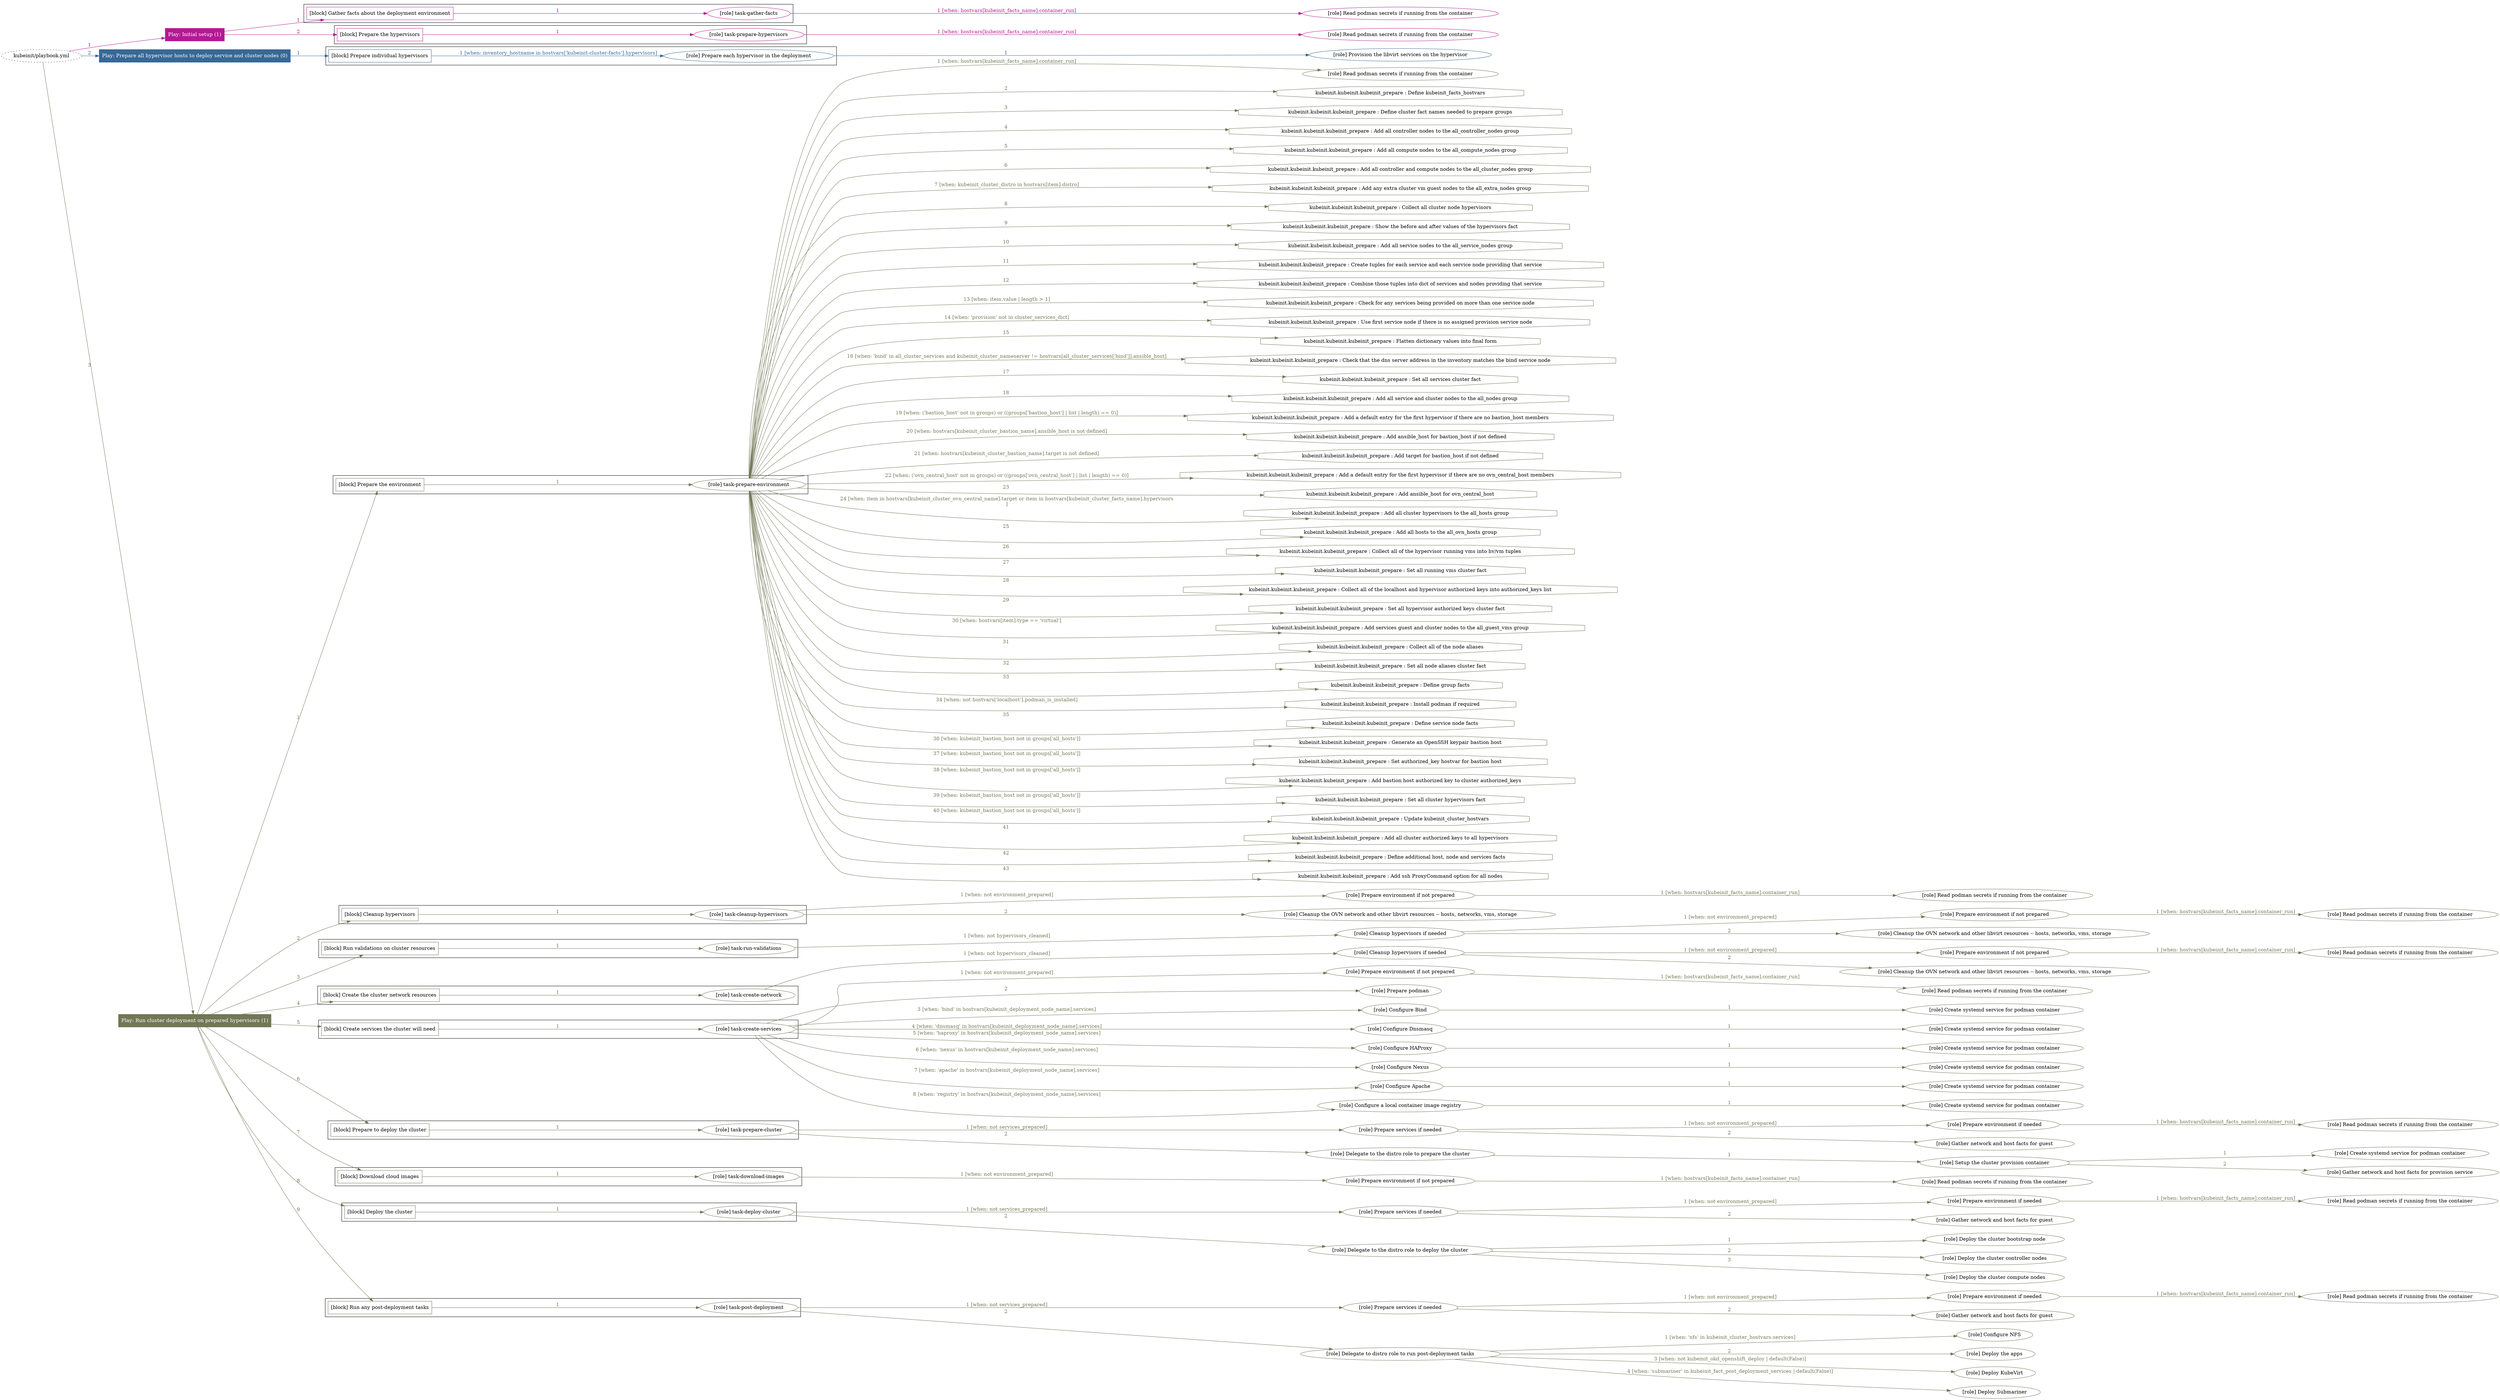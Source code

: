 digraph {
	graph [concentrate=true ordering=in rankdir=LR ratio=fill]
	edge [esep=5 sep=10]
	"kubeinit/playbook.yml" [id=root_node style=dotted]
	play_104de8f2 [label="Play: Initial setup (1)" color="#b31994" fontcolor="#ffffff" id=play_104de8f2 shape=box style=filled tooltip=localhost]
	"kubeinit/playbook.yml" -> play_104de8f2 [label="1 " color="#b31994" fontcolor="#b31994" id=edge_deb4fd37 labeltooltip="1 " tooltip="1 "]
	subgraph "Read podman secrets if running from the container" {
		role_4f288526 [label="[role] Read podman secrets if running from the container" color="#b31994" id=role_4f288526 tooltip="Read podman secrets if running from the container"]
	}
	subgraph "task-gather-facts" {
		role_99c3e520 [label="[role] task-gather-facts" color="#b31994" id=role_99c3e520 tooltip="task-gather-facts"]
		role_99c3e520 -> role_4f288526 [label="1 [when: hostvars[kubeinit_facts_name].container_run]" color="#b31994" fontcolor="#b31994" id=edge_c8f82cf1 labeltooltip="1 [when: hostvars[kubeinit_facts_name].container_run]" tooltip="1 [when: hostvars[kubeinit_facts_name].container_run]"]
	}
	subgraph "Read podman secrets if running from the container" {
		role_35153c03 [label="[role] Read podman secrets if running from the container" color="#b31994" id=role_35153c03 tooltip="Read podman secrets if running from the container"]
	}
	subgraph "task-prepare-hypervisors" {
		role_33b0eb1d [label="[role] task-prepare-hypervisors" color="#b31994" id=role_33b0eb1d tooltip="task-prepare-hypervisors"]
		role_33b0eb1d -> role_35153c03 [label="1 [when: hostvars[kubeinit_facts_name].container_run]" color="#b31994" fontcolor="#b31994" id=edge_0dd44ddb labeltooltip="1 [when: hostvars[kubeinit_facts_name].container_run]" tooltip="1 [when: hostvars[kubeinit_facts_name].container_run]"]
	}
	subgraph "Play: Initial setup (1)" {
		play_104de8f2 -> block_77facb07 [label=1 color="#b31994" fontcolor="#b31994" id=edge_7caa59e2 labeltooltip=1 tooltip=1]
		subgraph cluster_block_77facb07 {
			block_77facb07 [label="[block] Gather facts about the deployment environment" color="#b31994" id=block_77facb07 labeltooltip="Gather facts about the deployment environment" shape=box tooltip="Gather facts about the deployment environment"]
			block_77facb07 -> role_99c3e520 [label="1 " color="#b31994" fontcolor="#b31994" id=edge_f35bbbc3 labeltooltip="1 " tooltip="1 "]
		}
		play_104de8f2 -> block_930c14db [label=2 color="#b31994" fontcolor="#b31994" id=edge_ec6824eb labeltooltip=2 tooltip=2]
		subgraph cluster_block_930c14db {
			block_930c14db [label="[block] Prepare the hypervisors" color="#b31994" id=block_930c14db labeltooltip="Prepare the hypervisors" shape=box tooltip="Prepare the hypervisors"]
			block_930c14db -> role_33b0eb1d [label="1 " color="#b31994" fontcolor="#b31994" id=edge_70e9e773 labeltooltip="1 " tooltip="1 "]
		}
	}
	play_011f68af [label="Play: Prepare all hypervisor hosts to deploy service and cluster nodes (0)" color="#376895" fontcolor="#ffffff" id=play_011f68af shape=box style=filled tooltip="Play: Prepare all hypervisor hosts to deploy service and cluster nodes (0)"]
	"kubeinit/playbook.yml" -> play_011f68af [label="2 " color="#376895" fontcolor="#376895" id=edge_3bece4a1 labeltooltip="2 " tooltip="2 "]
	subgraph "Provision the libvirt services on the hypervisor" {
		role_cd967473 [label="[role] Provision the libvirt services on the hypervisor" color="#376895" id=role_cd967473 tooltip="Provision the libvirt services on the hypervisor"]
	}
	subgraph "Prepare each hypervisor in the deployment" {
		role_8b820e73 [label="[role] Prepare each hypervisor in the deployment" color="#376895" id=role_8b820e73 tooltip="Prepare each hypervisor in the deployment"]
		role_8b820e73 -> role_cd967473 [label="1 " color="#376895" fontcolor="#376895" id=edge_344b0859 labeltooltip="1 " tooltip="1 "]
	}
	subgraph "Play: Prepare all hypervisor hosts to deploy service and cluster nodes (0)" {
		play_011f68af -> block_e73297c0 [label=1 color="#376895" fontcolor="#376895" id=edge_d7b44cc5 labeltooltip=1 tooltip=1]
		subgraph cluster_block_e73297c0 {
			block_e73297c0 [label="[block] Prepare individual hypervisors" color="#376895" id=block_e73297c0 labeltooltip="Prepare individual hypervisors" shape=box tooltip="Prepare individual hypervisors"]
			block_e73297c0 -> role_8b820e73 [label="1 [when: inventory_hostname in hostvars['kubeinit-cluster-facts'].hypervisors]" color="#376895" fontcolor="#376895" id=edge_b89f6dd1 labeltooltip="1 [when: inventory_hostname in hostvars['kubeinit-cluster-facts'].hypervisors]" tooltip="1 [when: inventory_hostname in hostvars['kubeinit-cluster-facts'].hypervisors]"]
		}
	}
	play_55a3ea69 [label="Play: Run cluster deployment on prepared hypervisors (1)" color="#727755" fontcolor="#ffffff" id=play_55a3ea69 shape=box style=filled tooltip=localhost]
	"kubeinit/playbook.yml" -> play_55a3ea69 [label="3 " color="#727755" fontcolor="#727755" id=edge_5bc185a7 labeltooltip="3 " tooltip="3 "]
	subgraph "Read podman secrets if running from the container" {
		role_4f1a018a [label="[role] Read podman secrets if running from the container" color="#727755" id=role_4f1a018a tooltip="Read podman secrets if running from the container"]
	}
	subgraph "task-prepare-environment" {
		role_081d06a4 [label="[role] task-prepare-environment" color="#727755" id=role_081d06a4 tooltip="task-prepare-environment"]
		role_081d06a4 -> role_4f1a018a [label="1 [when: hostvars[kubeinit_facts_name].container_run]" color="#727755" fontcolor="#727755" id=edge_ba69834d labeltooltip="1 [when: hostvars[kubeinit_facts_name].container_run]" tooltip="1 [when: hostvars[kubeinit_facts_name].container_run]"]
		task_290cbb21 [label="kubeinit.kubeinit.kubeinit_prepare : Define kubeinit_facts_hostvars" color="#727755" id=task_290cbb21 shape=octagon tooltip="kubeinit.kubeinit.kubeinit_prepare : Define kubeinit_facts_hostvars"]
		role_081d06a4 -> task_290cbb21 [label="2 " color="#727755" fontcolor="#727755" id=edge_a42dea4b labeltooltip="2 " tooltip="2 "]
		task_46cf2df8 [label="kubeinit.kubeinit.kubeinit_prepare : Define cluster fact names needed to prepare groups" color="#727755" id=task_46cf2df8 shape=octagon tooltip="kubeinit.kubeinit.kubeinit_prepare : Define cluster fact names needed to prepare groups"]
		role_081d06a4 -> task_46cf2df8 [label="3 " color="#727755" fontcolor="#727755" id=edge_093a0eee labeltooltip="3 " tooltip="3 "]
		task_5d677431 [label="kubeinit.kubeinit.kubeinit_prepare : Add all controller nodes to the all_controller_nodes group" color="#727755" id=task_5d677431 shape=octagon tooltip="kubeinit.kubeinit.kubeinit_prepare : Add all controller nodes to the all_controller_nodes group"]
		role_081d06a4 -> task_5d677431 [label="4 " color="#727755" fontcolor="#727755" id=edge_7da9b48d labeltooltip="4 " tooltip="4 "]
		task_e7ef73ca [label="kubeinit.kubeinit.kubeinit_prepare : Add all compute nodes to the all_compute_nodes group" color="#727755" id=task_e7ef73ca shape=octagon tooltip="kubeinit.kubeinit.kubeinit_prepare : Add all compute nodes to the all_compute_nodes group"]
		role_081d06a4 -> task_e7ef73ca [label="5 " color="#727755" fontcolor="#727755" id=edge_47ea72ac labeltooltip="5 " tooltip="5 "]
		task_fb51aaff [label="kubeinit.kubeinit.kubeinit_prepare : Add all controller and compute nodes to the all_cluster_nodes group" color="#727755" id=task_fb51aaff shape=octagon tooltip="kubeinit.kubeinit.kubeinit_prepare : Add all controller and compute nodes to the all_cluster_nodes group"]
		role_081d06a4 -> task_fb51aaff [label="6 " color="#727755" fontcolor="#727755" id=edge_be233a78 labeltooltip="6 " tooltip="6 "]
		task_95877c19 [label="kubeinit.kubeinit.kubeinit_prepare : Add any extra cluster vm guest nodes to the all_extra_nodes group" color="#727755" id=task_95877c19 shape=octagon tooltip="kubeinit.kubeinit.kubeinit_prepare : Add any extra cluster vm guest nodes to the all_extra_nodes group"]
		role_081d06a4 -> task_95877c19 [label="7 [when: kubeinit_cluster_distro in hostvars[item].distro]" color="#727755" fontcolor="#727755" id=edge_8ff0d2ff labeltooltip="7 [when: kubeinit_cluster_distro in hostvars[item].distro]" tooltip="7 [when: kubeinit_cluster_distro in hostvars[item].distro]"]
		task_3547644f [label="kubeinit.kubeinit.kubeinit_prepare : Collect all cluster node hypervisors" color="#727755" id=task_3547644f shape=octagon tooltip="kubeinit.kubeinit.kubeinit_prepare : Collect all cluster node hypervisors"]
		role_081d06a4 -> task_3547644f [label="8 " color="#727755" fontcolor="#727755" id=edge_27eaccd4 labeltooltip="8 " tooltip="8 "]
		task_0f2c37ec [label="kubeinit.kubeinit.kubeinit_prepare : Show the before and after values of the hypervisors fact" color="#727755" id=task_0f2c37ec shape=octagon tooltip="kubeinit.kubeinit.kubeinit_prepare : Show the before and after values of the hypervisors fact"]
		role_081d06a4 -> task_0f2c37ec [label="9 " color="#727755" fontcolor="#727755" id=edge_56ee3002 labeltooltip="9 " tooltip="9 "]
		task_d29a80a7 [label="kubeinit.kubeinit.kubeinit_prepare : Add all service nodes to the all_service_nodes group" color="#727755" id=task_d29a80a7 shape=octagon tooltip="kubeinit.kubeinit.kubeinit_prepare : Add all service nodes to the all_service_nodes group"]
		role_081d06a4 -> task_d29a80a7 [label="10 " color="#727755" fontcolor="#727755" id=edge_bc0f9e86 labeltooltip="10 " tooltip="10 "]
		task_3a28a729 [label="kubeinit.kubeinit.kubeinit_prepare : Create tuples for each service and each service node providing that service" color="#727755" id=task_3a28a729 shape=octagon tooltip="kubeinit.kubeinit.kubeinit_prepare : Create tuples for each service and each service node providing that service"]
		role_081d06a4 -> task_3a28a729 [label="11 " color="#727755" fontcolor="#727755" id=edge_b11a78ea labeltooltip="11 " tooltip="11 "]
		task_58bdd8ea [label="kubeinit.kubeinit.kubeinit_prepare : Combine those tuples into dict of services and nodes providing that service" color="#727755" id=task_58bdd8ea shape=octagon tooltip="kubeinit.kubeinit.kubeinit_prepare : Combine those tuples into dict of services and nodes providing that service"]
		role_081d06a4 -> task_58bdd8ea [label="12 " color="#727755" fontcolor="#727755" id=edge_62e01b57 labeltooltip="12 " tooltip="12 "]
		task_216d3e86 [label="kubeinit.kubeinit.kubeinit_prepare : Check for any services being provided on more than one service node" color="#727755" id=task_216d3e86 shape=octagon tooltip="kubeinit.kubeinit.kubeinit_prepare : Check for any services being provided on more than one service node"]
		role_081d06a4 -> task_216d3e86 [label="13 [when: item.value | length > 1]" color="#727755" fontcolor="#727755" id=edge_541cc445 labeltooltip="13 [when: item.value | length > 1]" tooltip="13 [when: item.value | length > 1]"]
		task_68dd09db [label="kubeinit.kubeinit.kubeinit_prepare : Use first service node if there is no assigned provision service node" color="#727755" id=task_68dd09db shape=octagon tooltip="kubeinit.kubeinit.kubeinit_prepare : Use first service node if there is no assigned provision service node"]
		role_081d06a4 -> task_68dd09db [label="14 [when: 'provision' not in cluster_services_dict]" color="#727755" fontcolor="#727755" id=edge_41ca70d1 labeltooltip="14 [when: 'provision' not in cluster_services_dict]" tooltip="14 [when: 'provision' not in cluster_services_dict]"]
		task_f6b322c1 [label="kubeinit.kubeinit.kubeinit_prepare : Flatten dictionary values into final form" color="#727755" id=task_f6b322c1 shape=octagon tooltip="kubeinit.kubeinit.kubeinit_prepare : Flatten dictionary values into final form"]
		role_081d06a4 -> task_f6b322c1 [label="15 " color="#727755" fontcolor="#727755" id=edge_f2c5d2a8 labeltooltip="15 " tooltip="15 "]
		task_6d4b14eb [label="kubeinit.kubeinit.kubeinit_prepare : Check that the dns server address in the inventory matches the bind service node" color="#727755" id=task_6d4b14eb shape=octagon tooltip="kubeinit.kubeinit.kubeinit_prepare : Check that the dns server address in the inventory matches the bind service node"]
		role_081d06a4 -> task_6d4b14eb [label="16 [when: 'bind' in all_cluster_services and kubeinit_cluster_nameserver != hostvars[all_cluster_services['bind']].ansible_host]" color="#727755" fontcolor="#727755" id=edge_eab4e13b labeltooltip="16 [when: 'bind' in all_cluster_services and kubeinit_cluster_nameserver != hostvars[all_cluster_services['bind']].ansible_host]" tooltip="16 [when: 'bind' in all_cluster_services and kubeinit_cluster_nameserver != hostvars[all_cluster_services['bind']].ansible_host]"]
		task_1d55f58f [label="kubeinit.kubeinit.kubeinit_prepare : Set all services cluster fact" color="#727755" id=task_1d55f58f shape=octagon tooltip="kubeinit.kubeinit.kubeinit_prepare : Set all services cluster fact"]
		role_081d06a4 -> task_1d55f58f [label="17 " color="#727755" fontcolor="#727755" id=edge_e2394746 labeltooltip="17 " tooltip="17 "]
		task_2e39cef7 [label="kubeinit.kubeinit.kubeinit_prepare : Add all service and cluster nodes to the all_nodes group" color="#727755" id=task_2e39cef7 shape=octagon tooltip="kubeinit.kubeinit.kubeinit_prepare : Add all service and cluster nodes to the all_nodes group"]
		role_081d06a4 -> task_2e39cef7 [label="18 " color="#727755" fontcolor="#727755" id=edge_3397ffc6 labeltooltip="18 " tooltip="18 "]
		task_d8af7a65 [label="kubeinit.kubeinit.kubeinit_prepare : Add a default entry for the first hypervisor if there are no bastion_host members" color="#727755" id=task_d8af7a65 shape=octagon tooltip="kubeinit.kubeinit.kubeinit_prepare : Add a default entry for the first hypervisor if there are no bastion_host members"]
		role_081d06a4 -> task_d8af7a65 [label="19 [when: ('bastion_host' not in groups) or ((groups['bastion_host'] | list | length) == 0)]" color="#727755" fontcolor="#727755" id=edge_fa492a5d labeltooltip="19 [when: ('bastion_host' not in groups) or ((groups['bastion_host'] | list | length) == 0)]" tooltip="19 [when: ('bastion_host' not in groups) or ((groups['bastion_host'] | list | length) == 0)]"]
		task_84727f22 [label="kubeinit.kubeinit.kubeinit_prepare : Add ansible_host for bastion_host if not defined" color="#727755" id=task_84727f22 shape=octagon tooltip="kubeinit.kubeinit.kubeinit_prepare : Add ansible_host for bastion_host if not defined"]
		role_081d06a4 -> task_84727f22 [label="20 [when: hostvars[kubeinit_cluster_bastion_name].ansible_host is not defined]" color="#727755" fontcolor="#727755" id=edge_9d32cc2c labeltooltip="20 [when: hostvars[kubeinit_cluster_bastion_name].ansible_host is not defined]" tooltip="20 [when: hostvars[kubeinit_cluster_bastion_name].ansible_host is not defined]"]
		task_9fa27e80 [label="kubeinit.kubeinit.kubeinit_prepare : Add target for bastion_host if not defined" color="#727755" id=task_9fa27e80 shape=octagon tooltip="kubeinit.kubeinit.kubeinit_prepare : Add target for bastion_host if not defined"]
		role_081d06a4 -> task_9fa27e80 [label="21 [when: hostvars[kubeinit_cluster_bastion_name].target is not defined]" color="#727755" fontcolor="#727755" id=edge_ff627649 labeltooltip="21 [when: hostvars[kubeinit_cluster_bastion_name].target is not defined]" tooltip="21 [when: hostvars[kubeinit_cluster_bastion_name].target is not defined]"]
		task_15fd53c4 [label="kubeinit.kubeinit.kubeinit_prepare : Add a default entry for the first hypervisor if there are no ovn_central_host members" color="#727755" id=task_15fd53c4 shape=octagon tooltip="kubeinit.kubeinit.kubeinit_prepare : Add a default entry for the first hypervisor if there are no ovn_central_host members"]
		role_081d06a4 -> task_15fd53c4 [label="22 [when: ('ovn_central_host' not in groups) or ((groups['ovn_central_host'] | list | length) == 0)]" color="#727755" fontcolor="#727755" id=edge_cbed86dd labeltooltip="22 [when: ('ovn_central_host' not in groups) or ((groups['ovn_central_host'] | list | length) == 0)]" tooltip="22 [when: ('ovn_central_host' not in groups) or ((groups['ovn_central_host'] | list | length) == 0)]"]
		task_87a8fa3f [label="kubeinit.kubeinit.kubeinit_prepare : Add ansible_host for ovn_central_host" color="#727755" id=task_87a8fa3f shape=octagon tooltip="kubeinit.kubeinit.kubeinit_prepare : Add ansible_host for ovn_central_host"]
		role_081d06a4 -> task_87a8fa3f [label="23 " color="#727755" fontcolor="#727755" id=edge_91f40754 labeltooltip="23 " tooltip="23 "]
		task_0460d720 [label="kubeinit.kubeinit.kubeinit_prepare : Add all cluster hypervisors to the all_hosts group" color="#727755" id=task_0460d720 shape=octagon tooltip="kubeinit.kubeinit.kubeinit_prepare : Add all cluster hypervisors to the all_hosts group"]
		role_081d06a4 -> task_0460d720 [label="24 [when: item in hostvars[kubeinit_cluster_ovn_central_name].target or item in hostvars[kubeinit_cluster_facts_name].hypervisors
]" color="#727755" fontcolor="#727755" id=edge_280d4828 labeltooltip="24 [when: item in hostvars[kubeinit_cluster_ovn_central_name].target or item in hostvars[kubeinit_cluster_facts_name].hypervisors
]" tooltip="24 [when: item in hostvars[kubeinit_cluster_ovn_central_name].target or item in hostvars[kubeinit_cluster_facts_name].hypervisors
]"]
		task_52bc6e3f [label="kubeinit.kubeinit.kubeinit_prepare : Add all hosts to the all_ovn_hosts group" color="#727755" id=task_52bc6e3f shape=octagon tooltip="kubeinit.kubeinit.kubeinit_prepare : Add all hosts to the all_ovn_hosts group"]
		role_081d06a4 -> task_52bc6e3f [label="25 " color="#727755" fontcolor="#727755" id=edge_407e999d labeltooltip="25 " tooltip="25 "]
		task_4b034029 [label="kubeinit.kubeinit.kubeinit_prepare : Collect all of the hypervisor running vms into hv/vm tuples" color="#727755" id=task_4b034029 shape=octagon tooltip="kubeinit.kubeinit.kubeinit_prepare : Collect all of the hypervisor running vms into hv/vm tuples"]
		role_081d06a4 -> task_4b034029 [label="26 " color="#727755" fontcolor="#727755" id=edge_26f648e4 labeltooltip="26 " tooltip="26 "]
		task_e857b57c [label="kubeinit.kubeinit.kubeinit_prepare : Set all running vms cluster fact" color="#727755" id=task_e857b57c shape=octagon tooltip="kubeinit.kubeinit.kubeinit_prepare : Set all running vms cluster fact"]
		role_081d06a4 -> task_e857b57c [label="27 " color="#727755" fontcolor="#727755" id=edge_b956b95c labeltooltip="27 " tooltip="27 "]
		task_4214e5d6 [label="kubeinit.kubeinit.kubeinit_prepare : Collect all of the localhost and hypervisor authorized keys into authorized_keys list" color="#727755" id=task_4214e5d6 shape=octagon tooltip="kubeinit.kubeinit.kubeinit_prepare : Collect all of the localhost and hypervisor authorized keys into authorized_keys list"]
		role_081d06a4 -> task_4214e5d6 [label="28 " color="#727755" fontcolor="#727755" id=edge_afb442c6 labeltooltip="28 " tooltip="28 "]
		task_c0f5f894 [label="kubeinit.kubeinit.kubeinit_prepare : Set all hypervisor authorized keys cluster fact" color="#727755" id=task_c0f5f894 shape=octagon tooltip="kubeinit.kubeinit.kubeinit_prepare : Set all hypervisor authorized keys cluster fact"]
		role_081d06a4 -> task_c0f5f894 [label="29 " color="#727755" fontcolor="#727755" id=edge_ce686439 labeltooltip="29 " tooltip="29 "]
		task_ea4b7fe6 [label="kubeinit.kubeinit.kubeinit_prepare : Add services guest and cluster nodes to the all_guest_vms group" color="#727755" id=task_ea4b7fe6 shape=octagon tooltip="kubeinit.kubeinit.kubeinit_prepare : Add services guest and cluster nodes to the all_guest_vms group"]
		role_081d06a4 -> task_ea4b7fe6 [label="30 [when: hostvars[item].type == 'virtual']" color="#727755" fontcolor="#727755" id=edge_dbd74e38 labeltooltip="30 [when: hostvars[item].type == 'virtual']" tooltip="30 [when: hostvars[item].type == 'virtual']"]
		task_b9258283 [label="kubeinit.kubeinit.kubeinit_prepare : Collect all of the node aliases" color="#727755" id=task_b9258283 shape=octagon tooltip="kubeinit.kubeinit.kubeinit_prepare : Collect all of the node aliases"]
		role_081d06a4 -> task_b9258283 [label="31 " color="#727755" fontcolor="#727755" id=edge_605058c4 labeltooltip="31 " tooltip="31 "]
		task_fac65f19 [label="kubeinit.kubeinit.kubeinit_prepare : Set all node aliases cluster fact" color="#727755" id=task_fac65f19 shape=octagon tooltip="kubeinit.kubeinit.kubeinit_prepare : Set all node aliases cluster fact"]
		role_081d06a4 -> task_fac65f19 [label="32 " color="#727755" fontcolor="#727755" id=edge_6891574e labeltooltip="32 " tooltip="32 "]
		task_44fc588c [label="kubeinit.kubeinit.kubeinit_prepare : Define group facts" color="#727755" id=task_44fc588c shape=octagon tooltip="kubeinit.kubeinit.kubeinit_prepare : Define group facts"]
		role_081d06a4 -> task_44fc588c [label="33 " color="#727755" fontcolor="#727755" id=edge_8a683eab labeltooltip="33 " tooltip="33 "]
		task_36f78c35 [label="kubeinit.kubeinit.kubeinit_prepare : Install podman if required" color="#727755" id=task_36f78c35 shape=octagon tooltip="kubeinit.kubeinit.kubeinit_prepare : Install podman if required"]
		role_081d06a4 -> task_36f78c35 [label="34 [when: not hostvars['localhost'].podman_is_installed]" color="#727755" fontcolor="#727755" id=edge_2a74aaf0 labeltooltip="34 [when: not hostvars['localhost'].podman_is_installed]" tooltip="34 [when: not hostvars['localhost'].podman_is_installed]"]
		task_36224574 [label="kubeinit.kubeinit.kubeinit_prepare : Define service node facts" color="#727755" id=task_36224574 shape=octagon tooltip="kubeinit.kubeinit.kubeinit_prepare : Define service node facts"]
		role_081d06a4 -> task_36224574 [label="35 " color="#727755" fontcolor="#727755" id=edge_40229829 labeltooltip="35 " tooltip="35 "]
		task_aec6b412 [label="kubeinit.kubeinit.kubeinit_prepare : Generate an OpenSSH keypair bastion host" color="#727755" id=task_aec6b412 shape=octagon tooltip="kubeinit.kubeinit.kubeinit_prepare : Generate an OpenSSH keypair bastion host"]
		role_081d06a4 -> task_aec6b412 [label="36 [when: kubeinit_bastion_host not in groups['all_hosts']]" color="#727755" fontcolor="#727755" id=edge_31f47b03 labeltooltip="36 [when: kubeinit_bastion_host not in groups['all_hosts']]" tooltip="36 [when: kubeinit_bastion_host not in groups['all_hosts']]"]
		task_6be55f91 [label="kubeinit.kubeinit.kubeinit_prepare : Set authorized_key hostvar for bastion host" color="#727755" id=task_6be55f91 shape=octagon tooltip="kubeinit.kubeinit.kubeinit_prepare : Set authorized_key hostvar for bastion host"]
		role_081d06a4 -> task_6be55f91 [label="37 [when: kubeinit_bastion_host not in groups['all_hosts']]" color="#727755" fontcolor="#727755" id=edge_8c044058 labeltooltip="37 [when: kubeinit_bastion_host not in groups['all_hosts']]" tooltip="37 [when: kubeinit_bastion_host not in groups['all_hosts']]"]
		task_adf848c4 [label="kubeinit.kubeinit.kubeinit_prepare : Add bastion host authorized key to cluster authorized_keys" color="#727755" id=task_adf848c4 shape=octagon tooltip="kubeinit.kubeinit.kubeinit_prepare : Add bastion host authorized key to cluster authorized_keys"]
		role_081d06a4 -> task_adf848c4 [label="38 [when: kubeinit_bastion_host not in groups['all_hosts']]" color="#727755" fontcolor="#727755" id=edge_68dce526 labeltooltip="38 [when: kubeinit_bastion_host not in groups['all_hosts']]" tooltip="38 [when: kubeinit_bastion_host not in groups['all_hosts']]"]
		task_987ee5cc [label="kubeinit.kubeinit.kubeinit_prepare : Set all cluster hypervisors fact" color="#727755" id=task_987ee5cc shape=octagon tooltip="kubeinit.kubeinit.kubeinit_prepare : Set all cluster hypervisors fact"]
		role_081d06a4 -> task_987ee5cc [label="39 [when: kubeinit_bastion_host not in groups['all_hosts']]" color="#727755" fontcolor="#727755" id=edge_15b912cb labeltooltip="39 [when: kubeinit_bastion_host not in groups['all_hosts']]" tooltip="39 [when: kubeinit_bastion_host not in groups['all_hosts']]"]
		task_adfd5f0f [label="kubeinit.kubeinit.kubeinit_prepare : Update kubeinit_cluster_hostvars" color="#727755" id=task_adfd5f0f shape=octagon tooltip="kubeinit.kubeinit.kubeinit_prepare : Update kubeinit_cluster_hostvars"]
		role_081d06a4 -> task_adfd5f0f [label="40 [when: kubeinit_bastion_host not in groups['all_hosts']]" color="#727755" fontcolor="#727755" id=edge_6f8440b2 labeltooltip="40 [when: kubeinit_bastion_host not in groups['all_hosts']]" tooltip="40 [when: kubeinit_bastion_host not in groups['all_hosts']]"]
		task_22a51006 [label="kubeinit.kubeinit.kubeinit_prepare : Add all cluster authorized keys to all hypervisors" color="#727755" id=task_22a51006 shape=octagon tooltip="kubeinit.kubeinit.kubeinit_prepare : Add all cluster authorized keys to all hypervisors"]
		role_081d06a4 -> task_22a51006 [label="41 " color="#727755" fontcolor="#727755" id=edge_c5c77a30 labeltooltip="41 " tooltip="41 "]
		task_238e3d54 [label="kubeinit.kubeinit.kubeinit_prepare : Define additional host, node and services facts" color="#727755" id=task_238e3d54 shape=octagon tooltip="kubeinit.kubeinit.kubeinit_prepare : Define additional host, node and services facts"]
		role_081d06a4 -> task_238e3d54 [label="42 " color="#727755" fontcolor="#727755" id=edge_6c8a4204 labeltooltip="42 " tooltip="42 "]
		task_8a0cbf04 [label="kubeinit.kubeinit.kubeinit_prepare : Add ssh ProxyCommand option for all nodes" color="#727755" id=task_8a0cbf04 shape=octagon tooltip="kubeinit.kubeinit.kubeinit_prepare : Add ssh ProxyCommand option for all nodes"]
		role_081d06a4 -> task_8a0cbf04 [label="43 " color="#727755" fontcolor="#727755" id=edge_9ba8b6f0 labeltooltip="43 " tooltip="43 "]
	}
	subgraph "Read podman secrets if running from the container" {
		role_55f6ad52 [label="[role] Read podman secrets if running from the container" color="#727755" id=role_55f6ad52 tooltip="Read podman secrets if running from the container"]
	}
	subgraph "Prepare environment if not prepared" {
		role_02003a29 [label="[role] Prepare environment if not prepared" color="#727755" id=role_02003a29 tooltip="Prepare environment if not prepared"]
		role_02003a29 -> role_55f6ad52 [label="1 [when: hostvars[kubeinit_facts_name].container_run]" color="#727755" fontcolor="#727755" id=edge_5be7faed labeltooltip="1 [when: hostvars[kubeinit_facts_name].container_run]" tooltip="1 [when: hostvars[kubeinit_facts_name].container_run]"]
	}
	subgraph "Cleanup the OVN network and other libvirt resources -- hosts, networks, vms, storage" {
		role_643be9d6 [label="[role] Cleanup the OVN network and other libvirt resources -- hosts, networks, vms, storage" color="#727755" id=role_643be9d6 tooltip="Cleanup the OVN network and other libvirt resources -- hosts, networks, vms, storage"]
	}
	subgraph "task-cleanup-hypervisors" {
		role_0bf9c51d [label="[role] task-cleanup-hypervisors" color="#727755" id=role_0bf9c51d tooltip="task-cleanup-hypervisors"]
		role_0bf9c51d -> role_02003a29 [label="1 [when: not environment_prepared]" color="#727755" fontcolor="#727755" id=edge_18b519aa labeltooltip="1 [when: not environment_prepared]" tooltip="1 [when: not environment_prepared]"]
		role_0bf9c51d -> role_643be9d6 [label="2 " color="#727755" fontcolor="#727755" id=edge_7ed373c7 labeltooltip="2 " tooltip="2 "]
	}
	subgraph "Read podman secrets if running from the container" {
		role_2c78846b [label="[role] Read podman secrets if running from the container" color="#727755" id=role_2c78846b tooltip="Read podman secrets if running from the container"]
	}
	subgraph "Prepare environment if not prepared" {
		role_e318f675 [label="[role] Prepare environment if not prepared" color="#727755" id=role_e318f675 tooltip="Prepare environment if not prepared"]
		role_e318f675 -> role_2c78846b [label="1 [when: hostvars[kubeinit_facts_name].container_run]" color="#727755" fontcolor="#727755" id=edge_1c74df63 labeltooltip="1 [when: hostvars[kubeinit_facts_name].container_run]" tooltip="1 [when: hostvars[kubeinit_facts_name].container_run]"]
	}
	subgraph "Cleanup the OVN network and other libvirt resources -- hosts, networks, vms, storage" {
		role_8d14328a [label="[role] Cleanup the OVN network and other libvirt resources -- hosts, networks, vms, storage" color="#727755" id=role_8d14328a tooltip="Cleanup the OVN network and other libvirt resources -- hosts, networks, vms, storage"]
	}
	subgraph "Cleanup hypervisors if needed" {
		role_5f2af836 [label="[role] Cleanup hypervisors if needed" color="#727755" id=role_5f2af836 tooltip="Cleanup hypervisors if needed"]
		role_5f2af836 -> role_e318f675 [label="1 [when: not environment_prepared]" color="#727755" fontcolor="#727755" id=edge_b9ab18a0 labeltooltip="1 [when: not environment_prepared]" tooltip="1 [when: not environment_prepared]"]
		role_5f2af836 -> role_8d14328a [label="2 " color="#727755" fontcolor="#727755" id=edge_b274e009 labeltooltip="2 " tooltip="2 "]
	}
	subgraph "task-run-validations" {
		role_c20b2100 [label="[role] task-run-validations" color="#727755" id=role_c20b2100 tooltip="task-run-validations"]
		role_c20b2100 -> role_5f2af836 [label="1 [when: not hypervisors_cleaned]" color="#727755" fontcolor="#727755" id=edge_61163c7d labeltooltip="1 [when: not hypervisors_cleaned]" tooltip="1 [when: not hypervisors_cleaned]"]
	}
	subgraph "Read podman secrets if running from the container" {
		role_a01bde6a [label="[role] Read podman secrets if running from the container" color="#727755" id=role_a01bde6a tooltip="Read podman secrets if running from the container"]
	}
	subgraph "Prepare environment if not prepared" {
		role_ebd2759c [label="[role] Prepare environment if not prepared" color="#727755" id=role_ebd2759c tooltip="Prepare environment if not prepared"]
		role_ebd2759c -> role_a01bde6a [label="1 [when: hostvars[kubeinit_facts_name].container_run]" color="#727755" fontcolor="#727755" id=edge_d930c8f0 labeltooltip="1 [when: hostvars[kubeinit_facts_name].container_run]" tooltip="1 [when: hostvars[kubeinit_facts_name].container_run]"]
	}
	subgraph "Cleanup the OVN network and other libvirt resources -- hosts, networks, vms, storage" {
		role_401c0fd6 [label="[role] Cleanup the OVN network and other libvirt resources -- hosts, networks, vms, storage" color="#727755" id=role_401c0fd6 tooltip="Cleanup the OVN network and other libvirt resources -- hosts, networks, vms, storage"]
	}
	subgraph "Cleanup hypervisors if needed" {
		role_e3493b7e [label="[role] Cleanup hypervisors if needed" color="#727755" id=role_e3493b7e tooltip="Cleanup hypervisors if needed"]
		role_e3493b7e -> role_ebd2759c [label="1 [when: not environment_prepared]" color="#727755" fontcolor="#727755" id=edge_26a81244 labeltooltip="1 [when: not environment_prepared]" tooltip="1 [when: not environment_prepared]"]
		role_e3493b7e -> role_401c0fd6 [label="2 " color="#727755" fontcolor="#727755" id=edge_fda05cbe labeltooltip="2 " tooltip="2 "]
	}
	subgraph "task-create-network" {
		role_912912b5 [label="[role] task-create-network" color="#727755" id=role_912912b5 tooltip="task-create-network"]
		role_912912b5 -> role_e3493b7e [label="1 [when: not hypervisors_cleaned]" color="#727755" fontcolor="#727755" id=edge_170631cf labeltooltip="1 [when: not hypervisors_cleaned]" tooltip="1 [when: not hypervisors_cleaned]"]
	}
	subgraph "Read podman secrets if running from the container" {
		role_59aecbb5 [label="[role] Read podman secrets if running from the container" color="#727755" id=role_59aecbb5 tooltip="Read podman secrets if running from the container"]
	}
	subgraph "Prepare environment if not prepared" {
		role_38c80b97 [label="[role] Prepare environment if not prepared" color="#727755" id=role_38c80b97 tooltip="Prepare environment if not prepared"]
		role_38c80b97 -> role_59aecbb5 [label="1 [when: hostvars[kubeinit_facts_name].container_run]" color="#727755" fontcolor="#727755" id=edge_e6166d45 labeltooltip="1 [when: hostvars[kubeinit_facts_name].container_run]" tooltip="1 [when: hostvars[kubeinit_facts_name].container_run]"]
	}
	subgraph "Prepare podman" {
		role_6712ab25 [label="[role] Prepare podman" color="#727755" id=role_6712ab25 tooltip="Prepare podman"]
	}
	subgraph "Create systemd service for podman container" {
		role_c3692090 [label="[role] Create systemd service for podman container" color="#727755" id=role_c3692090 tooltip="Create systemd service for podman container"]
	}
	subgraph "Configure Bind" {
		role_dfa227eb [label="[role] Configure Bind" color="#727755" id=role_dfa227eb tooltip="Configure Bind"]
		role_dfa227eb -> role_c3692090 [label="1 " color="#727755" fontcolor="#727755" id=edge_b2f18b75 labeltooltip="1 " tooltip="1 "]
	}
	subgraph "Create systemd service for podman container" {
		role_8bc1bb2d [label="[role] Create systemd service for podman container" color="#727755" id=role_8bc1bb2d tooltip="Create systemd service for podman container"]
	}
	subgraph "Configure Dnsmasq" {
		role_d67ddbd5 [label="[role] Configure Dnsmasq" color="#727755" id=role_d67ddbd5 tooltip="Configure Dnsmasq"]
		role_d67ddbd5 -> role_8bc1bb2d [label="1 " color="#727755" fontcolor="#727755" id=edge_a723bf4a labeltooltip="1 " tooltip="1 "]
	}
	subgraph "Create systemd service for podman container" {
		role_815f38f3 [label="[role] Create systemd service for podman container" color="#727755" id=role_815f38f3 tooltip="Create systemd service for podman container"]
	}
	subgraph "Configure HAProxy" {
		role_4d5b6f43 [label="[role] Configure HAProxy" color="#727755" id=role_4d5b6f43 tooltip="Configure HAProxy"]
		role_4d5b6f43 -> role_815f38f3 [label="1 " color="#727755" fontcolor="#727755" id=edge_a880568d labeltooltip="1 " tooltip="1 "]
	}
	subgraph "Create systemd service for podman container" {
		role_4f01a46d [label="[role] Create systemd service for podman container" color="#727755" id=role_4f01a46d tooltip="Create systemd service for podman container"]
	}
	subgraph "Configure Nexus" {
		role_11c34aea [label="[role] Configure Nexus" color="#727755" id=role_11c34aea tooltip="Configure Nexus"]
		role_11c34aea -> role_4f01a46d [label="1 " color="#727755" fontcolor="#727755" id=edge_c2d0d08b labeltooltip="1 " tooltip="1 "]
	}
	subgraph "Create systemd service for podman container" {
		role_1aac27ed [label="[role] Create systemd service for podman container" color="#727755" id=role_1aac27ed tooltip="Create systemd service for podman container"]
	}
	subgraph "Configure Apache" {
		role_ef2fc3f7 [label="[role] Configure Apache" color="#727755" id=role_ef2fc3f7 tooltip="Configure Apache"]
		role_ef2fc3f7 -> role_1aac27ed [label="1 " color="#727755" fontcolor="#727755" id=edge_5d97cf10 labeltooltip="1 " tooltip="1 "]
	}
	subgraph "Create systemd service for podman container" {
		role_ce189135 [label="[role] Create systemd service for podman container" color="#727755" id=role_ce189135 tooltip="Create systemd service for podman container"]
	}
	subgraph "Configure a local container image registry" {
		role_8da9c9ea [label="[role] Configure a local container image registry" color="#727755" id=role_8da9c9ea tooltip="Configure a local container image registry"]
		role_8da9c9ea -> role_ce189135 [label="1 " color="#727755" fontcolor="#727755" id=edge_2171dbd8 labeltooltip="1 " tooltip="1 "]
	}
	subgraph "task-create-services" {
		role_a3d4137e [label="[role] task-create-services" color="#727755" id=role_a3d4137e tooltip="task-create-services"]
		role_a3d4137e -> role_38c80b97 [label="1 [when: not environment_prepared]" color="#727755" fontcolor="#727755" id=edge_e15637e7 labeltooltip="1 [when: not environment_prepared]" tooltip="1 [when: not environment_prepared]"]
		role_a3d4137e -> role_6712ab25 [label="2 " color="#727755" fontcolor="#727755" id=edge_0fbffbfb labeltooltip="2 " tooltip="2 "]
		role_a3d4137e -> role_dfa227eb [label="3 [when: 'bind' in hostvars[kubeinit_deployment_node_name].services]" color="#727755" fontcolor="#727755" id=edge_4fba48c4 labeltooltip="3 [when: 'bind' in hostvars[kubeinit_deployment_node_name].services]" tooltip="3 [when: 'bind' in hostvars[kubeinit_deployment_node_name].services]"]
		role_a3d4137e -> role_d67ddbd5 [label="4 [when: 'dnsmasq' in hostvars[kubeinit_deployment_node_name].services]" color="#727755" fontcolor="#727755" id=edge_a7058cf4 labeltooltip="4 [when: 'dnsmasq' in hostvars[kubeinit_deployment_node_name].services]" tooltip="4 [when: 'dnsmasq' in hostvars[kubeinit_deployment_node_name].services]"]
		role_a3d4137e -> role_4d5b6f43 [label="5 [when: 'haproxy' in hostvars[kubeinit_deployment_node_name].services]" color="#727755" fontcolor="#727755" id=edge_ac0def64 labeltooltip="5 [when: 'haproxy' in hostvars[kubeinit_deployment_node_name].services]" tooltip="5 [when: 'haproxy' in hostvars[kubeinit_deployment_node_name].services]"]
		role_a3d4137e -> role_11c34aea [label="6 [when: 'nexus' in hostvars[kubeinit_deployment_node_name].services]" color="#727755" fontcolor="#727755" id=edge_4692ec64 labeltooltip="6 [when: 'nexus' in hostvars[kubeinit_deployment_node_name].services]" tooltip="6 [when: 'nexus' in hostvars[kubeinit_deployment_node_name].services]"]
		role_a3d4137e -> role_ef2fc3f7 [label="7 [when: 'apache' in hostvars[kubeinit_deployment_node_name].services]" color="#727755" fontcolor="#727755" id=edge_a3126492 labeltooltip="7 [when: 'apache' in hostvars[kubeinit_deployment_node_name].services]" tooltip="7 [when: 'apache' in hostvars[kubeinit_deployment_node_name].services]"]
		role_a3d4137e -> role_8da9c9ea [label="8 [when: 'registry' in hostvars[kubeinit_deployment_node_name].services]" color="#727755" fontcolor="#727755" id=edge_b3f97854 labeltooltip="8 [when: 'registry' in hostvars[kubeinit_deployment_node_name].services]" tooltip="8 [when: 'registry' in hostvars[kubeinit_deployment_node_name].services]"]
	}
	subgraph "Read podman secrets if running from the container" {
		role_a9d4a407 [label="[role] Read podman secrets if running from the container" color="#727755" id=role_a9d4a407 tooltip="Read podman secrets if running from the container"]
	}
	subgraph "Prepare environment if needed" {
		role_9631f55f [label="[role] Prepare environment if needed" color="#727755" id=role_9631f55f tooltip="Prepare environment if needed"]
		role_9631f55f -> role_a9d4a407 [label="1 [when: hostvars[kubeinit_facts_name].container_run]" color="#727755" fontcolor="#727755" id=edge_c61ab323 labeltooltip="1 [when: hostvars[kubeinit_facts_name].container_run]" tooltip="1 [when: hostvars[kubeinit_facts_name].container_run]"]
	}
	subgraph "Gather network and host facts for guest" {
		role_9bf5552a [label="[role] Gather network and host facts for guest" color="#727755" id=role_9bf5552a tooltip="Gather network and host facts for guest"]
	}
	subgraph "Prepare services if needed" {
		role_05428d7d [label="[role] Prepare services if needed" color="#727755" id=role_05428d7d tooltip="Prepare services if needed"]
		role_05428d7d -> role_9631f55f [label="1 [when: not environment_prepared]" color="#727755" fontcolor="#727755" id=edge_f00de3d3 labeltooltip="1 [when: not environment_prepared]" tooltip="1 [when: not environment_prepared]"]
		role_05428d7d -> role_9bf5552a [label="2 " color="#727755" fontcolor="#727755" id=edge_7d07dc3b labeltooltip="2 " tooltip="2 "]
	}
	subgraph "Create systemd service for podman container" {
		role_247a8590 [label="[role] Create systemd service for podman container" color="#727755" id=role_247a8590 tooltip="Create systemd service for podman container"]
	}
	subgraph "Gather network and host facts for provision service" {
		role_a7b440e9 [label="[role] Gather network and host facts for provision service" color="#727755" id=role_a7b440e9 tooltip="Gather network and host facts for provision service"]
	}
	subgraph "Setup the cluster provision container" {
		role_db386b1f [label="[role] Setup the cluster provision container" color="#727755" id=role_db386b1f tooltip="Setup the cluster provision container"]
		role_db386b1f -> role_247a8590 [label="1 " color="#727755" fontcolor="#727755" id=edge_e6fbcdea labeltooltip="1 " tooltip="1 "]
		role_db386b1f -> role_a7b440e9 [label="2 " color="#727755" fontcolor="#727755" id=edge_ff4b547b labeltooltip="2 " tooltip="2 "]
	}
	subgraph "Delegate to the distro role to prepare the cluster" {
		role_2954b682 [label="[role] Delegate to the distro role to prepare the cluster" color="#727755" id=role_2954b682 tooltip="Delegate to the distro role to prepare the cluster"]
		role_2954b682 -> role_db386b1f [label="1 " color="#727755" fontcolor="#727755" id=edge_734356a5 labeltooltip="1 " tooltip="1 "]
	}
	subgraph "task-prepare-cluster" {
		role_ed5ff632 [label="[role] task-prepare-cluster" color="#727755" id=role_ed5ff632 tooltip="task-prepare-cluster"]
		role_ed5ff632 -> role_05428d7d [label="1 [when: not services_prepared]" color="#727755" fontcolor="#727755" id=edge_5ca6d98c labeltooltip="1 [when: not services_prepared]" tooltip="1 [when: not services_prepared]"]
		role_ed5ff632 -> role_2954b682 [label="2 " color="#727755" fontcolor="#727755" id=edge_f622c140 labeltooltip="2 " tooltip="2 "]
	}
	subgraph "Read podman secrets if running from the container" {
		role_01d79ceb [label="[role] Read podman secrets if running from the container" color="#727755" id=role_01d79ceb tooltip="Read podman secrets if running from the container"]
	}
	subgraph "Prepare environment if not prepared" {
		role_46a76545 [label="[role] Prepare environment if not prepared" color="#727755" id=role_46a76545 tooltip="Prepare environment if not prepared"]
		role_46a76545 -> role_01d79ceb [label="1 [when: hostvars[kubeinit_facts_name].container_run]" color="#727755" fontcolor="#727755" id=edge_0a550426 labeltooltip="1 [when: hostvars[kubeinit_facts_name].container_run]" tooltip="1 [when: hostvars[kubeinit_facts_name].container_run]"]
	}
	subgraph "task-download-images" {
		role_4c71923e [label="[role] task-download-images" color="#727755" id=role_4c71923e tooltip="task-download-images"]
		role_4c71923e -> role_46a76545 [label="1 [when: not environment_prepared]" color="#727755" fontcolor="#727755" id=edge_34e5b5eb labeltooltip="1 [when: not environment_prepared]" tooltip="1 [when: not environment_prepared]"]
	}
	subgraph "Read podman secrets if running from the container" {
		role_e59870f2 [label="[role] Read podman secrets if running from the container" color="#727755" id=role_e59870f2 tooltip="Read podman secrets if running from the container"]
	}
	subgraph "Prepare environment if needed" {
		role_2ee15264 [label="[role] Prepare environment if needed" color="#727755" id=role_2ee15264 tooltip="Prepare environment if needed"]
		role_2ee15264 -> role_e59870f2 [label="1 [when: hostvars[kubeinit_facts_name].container_run]" color="#727755" fontcolor="#727755" id=edge_50ce9851 labeltooltip="1 [when: hostvars[kubeinit_facts_name].container_run]" tooltip="1 [when: hostvars[kubeinit_facts_name].container_run]"]
	}
	subgraph "Gather network and host facts for guest" {
		role_e0e9f205 [label="[role] Gather network and host facts for guest" color="#727755" id=role_e0e9f205 tooltip="Gather network and host facts for guest"]
	}
	subgraph "Prepare services if needed" {
		role_feb8d938 [label="[role] Prepare services if needed" color="#727755" id=role_feb8d938 tooltip="Prepare services if needed"]
		role_feb8d938 -> role_2ee15264 [label="1 [when: not environment_prepared]" color="#727755" fontcolor="#727755" id=edge_f7fa959b labeltooltip="1 [when: not environment_prepared]" tooltip="1 [when: not environment_prepared]"]
		role_feb8d938 -> role_e0e9f205 [label="2 " color="#727755" fontcolor="#727755" id=edge_81ffc1f1 labeltooltip="2 " tooltip="2 "]
	}
	subgraph "Deploy the cluster bootstrap node" {
		role_3e2439c3 [label="[role] Deploy the cluster bootstrap node" color="#727755" id=role_3e2439c3 tooltip="Deploy the cluster bootstrap node"]
	}
	subgraph "Deploy the cluster controller nodes" {
		role_a5af149b [label="[role] Deploy the cluster controller nodes" color="#727755" id=role_a5af149b tooltip="Deploy the cluster controller nodes"]
	}
	subgraph "Deploy the cluster compute nodes" {
		role_9339d49c [label="[role] Deploy the cluster compute nodes" color="#727755" id=role_9339d49c tooltip="Deploy the cluster compute nodes"]
	}
	subgraph "Delegate to the distro role to deploy the cluster" {
		role_68b1cd3a [label="[role] Delegate to the distro role to deploy the cluster" color="#727755" id=role_68b1cd3a tooltip="Delegate to the distro role to deploy the cluster"]
		role_68b1cd3a -> role_3e2439c3 [label="1 " color="#727755" fontcolor="#727755" id=edge_c0f1a3d4 labeltooltip="1 " tooltip="1 "]
		role_68b1cd3a -> role_a5af149b [label="2 " color="#727755" fontcolor="#727755" id=edge_aaf86c31 labeltooltip="2 " tooltip="2 "]
		role_68b1cd3a -> role_9339d49c [label="3 " color="#727755" fontcolor="#727755" id=edge_9e6aa0ef labeltooltip="3 " tooltip="3 "]
	}
	subgraph "task-deploy-cluster" {
		role_0732c45f [label="[role] task-deploy-cluster" color="#727755" id=role_0732c45f tooltip="task-deploy-cluster"]
		role_0732c45f -> role_feb8d938 [label="1 [when: not services_prepared]" color="#727755" fontcolor="#727755" id=edge_dcd69084 labeltooltip="1 [when: not services_prepared]" tooltip="1 [when: not services_prepared]"]
		role_0732c45f -> role_68b1cd3a [label="2 " color="#727755" fontcolor="#727755" id=edge_00fa1293 labeltooltip="2 " tooltip="2 "]
	}
	subgraph "Read podman secrets if running from the container" {
		role_763656bf [label="[role] Read podman secrets if running from the container" color="#727755" id=role_763656bf tooltip="Read podman secrets if running from the container"]
	}
	subgraph "Prepare environment if needed" {
		role_3016ddc4 [label="[role] Prepare environment if needed" color="#727755" id=role_3016ddc4 tooltip="Prepare environment if needed"]
		role_3016ddc4 -> role_763656bf [label="1 [when: hostvars[kubeinit_facts_name].container_run]" color="#727755" fontcolor="#727755" id=edge_f29cf5dd labeltooltip="1 [when: hostvars[kubeinit_facts_name].container_run]" tooltip="1 [when: hostvars[kubeinit_facts_name].container_run]"]
	}
	subgraph "Gather network and host facts for guest" {
		role_19f0db91 [label="[role] Gather network and host facts for guest" color="#727755" id=role_19f0db91 tooltip="Gather network and host facts for guest"]
	}
	subgraph "Prepare services if needed" {
		role_b39046ea [label="[role] Prepare services if needed" color="#727755" id=role_b39046ea tooltip="Prepare services if needed"]
		role_b39046ea -> role_3016ddc4 [label="1 [when: not environment_prepared]" color="#727755" fontcolor="#727755" id=edge_df43ddf2 labeltooltip="1 [when: not environment_prepared]" tooltip="1 [when: not environment_prepared]"]
		role_b39046ea -> role_19f0db91 [label="2 " color="#727755" fontcolor="#727755" id=edge_16806762 labeltooltip="2 " tooltip="2 "]
	}
	subgraph "Configure NFS" {
		role_6a9ce27d [label="[role] Configure NFS" color="#727755" id=role_6a9ce27d tooltip="Configure NFS"]
	}
	subgraph "Deploy the apps" {
		role_0380749c [label="[role] Deploy the apps" color="#727755" id=role_0380749c tooltip="Deploy the apps"]
	}
	subgraph "Deploy KubeVirt" {
		role_a0bc3b47 [label="[role] Deploy KubeVirt" color="#727755" id=role_a0bc3b47 tooltip="Deploy KubeVirt"]
	}
	subgraph "Deploy Submariner" {
		role_0a5aad8d [label="[role] Deploy Submariner" color="#727755" id=role_0a5aad8d tooltip="Deploy Submariner"]
	}
	subgraph "Delegate to distro role to run post-deployment tasks" {
		role_8d1b6f99 [label="[role] Delegate to distro role to run post-deployment tasks" color="#727755" id=role_8d1b6f99 tooltip="Delegate to distro role to run post-deployment tasks"]
		role_8d1b6f99 -> role_6a9ce27d [label="1 [when: 'nfs' in kubeinit_cluster_hostvars.services]" color="#727755" fontcolor="#727755" id=edge_dba132bd labeltooltip="1 [when: 'nfs' in kubeinit_cluster_hostvars.services]" tooltip="1 [when: 'nfs' in kubeinit_cluster_hostvars.services]"]
		role_8d1b6f99 -> role_0380749c [label="2 " color="#727755" fontcolor="#727755" id=edge_75b15520 labeltooltip="2 " tooltip="2 "]
		role_8d1b6f99 -> role_a0bc3b47 [label="3 [when: not kubeinit_okd_openshift_deploy | default(False)]" color="#727755" fontcolor="#727755" id=edge_a4d46748 labeltooltip="3 [when: not kubeinit_okd_openshift_deploy | default(False)]" tooltip="3 [when: not kubeinit_okd_openshift_deploy | default(False)]"]
		role_8d1b6f99 -> role_0a5aad8d [label="4 [when: 'submariner' in kubeinit_fact_post_deployment_services | default(False)]" color="#727755" fontcolor="#727755" id=edge_bce94796 labeltooltip="4 [when: 'submariner' in kubeinit_fact_post_deployment_services | default(False)]" tooltip="4 [when: 'submariner' in kubeinit_fact_post_deployment_services | default(False)]"]
	}
	subgraph "task-post-deployment" {
		role_7373c415 [label="[role] task-post-deployment" color="#727755" id=role_7373c415 tooltip="task-post-deployment"]
		role_7373c415 -> role_b39046ea [label="1 [when: not services_prepared]" color="#727755" fontcolor="#727755" id=edge_42c61bf8 labeltooltip="1 [when: not services_prepared]" tooltip="1 [when: not services_prepared]"]
		role_7373c415 -> role_8d1b6f99 [label="2 " color="#727755" fontcolor="#727755" id=edge_06bcb343 labeltooltip="2 " tooltip="2 "]
	}
	subgraph "Play: Run cluster deployment on prepared hypervisors (1)" {
		play_55a3ea69 -> block_97ddacda [label=1 color="#727755" fontcolor="#727755" id=edge_b49902a1 labeltooltip=1 tooltip=1]
		subgraph cluster_block_97ddacda {
			block_97ddacda [label="[block] Prepare the environment" color="#727755" id=block_97ddacda labeltooltip="Prepare the environment" shape=box tooltip="Prepare the environment"]
			block_97ddacda -> role_081d06a4 [label="1 " color="#727755" fontcolor="#727755" id=edge_9efd7bdd labeltooltip="1 " tooltip="1 "]
		}
		play_55a3ea69 -> block_822952df [label=2 color="#727755" fontcolor="#727755" id=edge_b42063c8 labeltooltip=2 tooltip=2]
		subgraph cluster_block_822952df {
			block_822952df [label="[block] Cleanup hypervisors" color="#727755" id=block_822952df labeltooltip="Cleanup hypervisors" shape=box tooltip="Cleanup hypervisors"]
			block_822952df -> role_0bf9c51d [label="1 " color="#727755" fontcolor="#727755" id=edge_355d9004 labeltooltip="1 " tooltip="1 "]
		}
		play_55a3ea69 -> block_8c30d00a [label=3 color="#727755" fontcolor="#727755" id=edge_b46a19ae labeltooltip=3 tooltip=3]
		subgraph cluster_block_8c30d00a {
			block_8c30d00a [label="[block] Run validations on cluster resources" color="#727755" id=block_8c30d00a labeltooltip="Run validations on cluster resources" shape=box tooltip="Run validations on cluster resources"]
			block_8c30d00a -> role_c20b2100 [label="1 " color="#727755" fontcolor="#727755" id=edge_670c41ef labeltooltip="1 " tooltip="1 "]
		}
		play_55a3ea69 -> block_7fc10362 [label=4 color="#727755" fontcolor="#727755" id=edge_66cc8dfa labeltooltip=4 tooltip=4]
		subgraph cluster_block_7fc10362 {
			block_7fc10362 [label="[block] Create the cluster network resources" color="#727755" id=block_7fc10362 labeltooltip="Create the cluster network resources" shape=box tooltip="Create the cluster network resources"]
			block_7fc10362 -> role_912912b5 [label="1 " color="#727755" fontcolor="#727755" id=edge_7c7fa7cd labeltooltip="1 " tooltip="1 "]
		}
		play_55a3ea69 -> block_20ce1cde [label=5 color="#727755" fontcolor="#727755" id=edge_73ab5939 labeltooltip=5 tooltip=5]
		subgraph cluster_block_20ce1cde {
			block_20ce1cde [label="[block] Create services the cluster will need" color="#727755" id=block_20ce1cde labeltooltip="Create services the cluster will need" shape=box tooltip="Create services the cluster will need"]
			block_20ce1cde -> role_a3d4137e [label="1 " color="#727755" fontcolor="#727755" id=edge_16ad46f0 labeltooltip="1 " tooltip="1 "]
		}
		play_55a3ea69 -> block_aef15f57 [label=6 color="#727755" fontcolor="#727755" id=edge_3c72f96d labeltooltip=6 tooltip=6]
		subgraph cluster_block_aef15f57 {
			block_aef15f57 [label="[block] Prepare to deploy the cluster" color="#727755" id=block_aef15f57 labeltooltip="Prepare to deploy the cluster" shape=box tooltip="Prepare to deploy the cluster"]
			block_aef15f57 -> role_ed5ff632 [label="1 " color="#727755" fontcolor="#727755" id=edge_e3a5815e labeltooltip="1 " tooltip="1 "]
		}
		play_55a3ea69 -> block_d67d33e3 [label=7 color="#727755" fontcolor="#727755" id=edge_bae5c45e labeltooltip=7 tooltip=7]
		subgraph cluster_block_d67d33e3 {
			block_d67d33e3 [label="[block] Download cloud images" color="#727755" id=block_d67d33e3 labeltooltip="Download cloud images" shape=box tooltip="Download cloud images"]
			block_d67d33e3 -> role_4c71923e [label="1 " color="#727755" fontcolor="#727755" id=edge_c5f38f3a labeltooltip="1 " tooltip="1 "]
		}
		play_55a3ea69 -> block_5afcba5b [label=8 color="#727755" fontcolor="#727755" id=edge_da078d43 labeltooltip=8 tooltip=8]
		subgraph cluster_block_5afcba5b {
			block_5afcba5b [label="[block] Deploy the cluster" color="#727755" id=block_5afcba5b labeltooltip="Deploy the cluster" shape=box tooltip="Deploy the cluster"]
			block_5afcba5b -> role_0732c45f [label="1 " color="#727755" fontcolor="#727755" id=edge_bcbcceb3 labeltooltip="1 " tooltip="1 "]
		}
		play_55a3ea69 -> block_b70b2f54 [label=9 color="#727755" fontcolor="#727755" id=edge_ff6cd980 labeltooltip=9 tooltip=9]
		subgraph cluster_block_b70b2f54 {
			block_b70b2f54 [label="[block] Run any post-deployment tasks" color="#727755" id=block_b70b2f54 labeltooltip="Run any post-deployment tasks" shape=box tooltip="Run any post-deployment tasks"]
			block_b70b2f54 -> role_7373c415 [label="1 " color="#727755" fontcolor="#727755" id=edge_a3e775bb labeltooltip="1 " tooltip="1 "]
		}
	}
}

